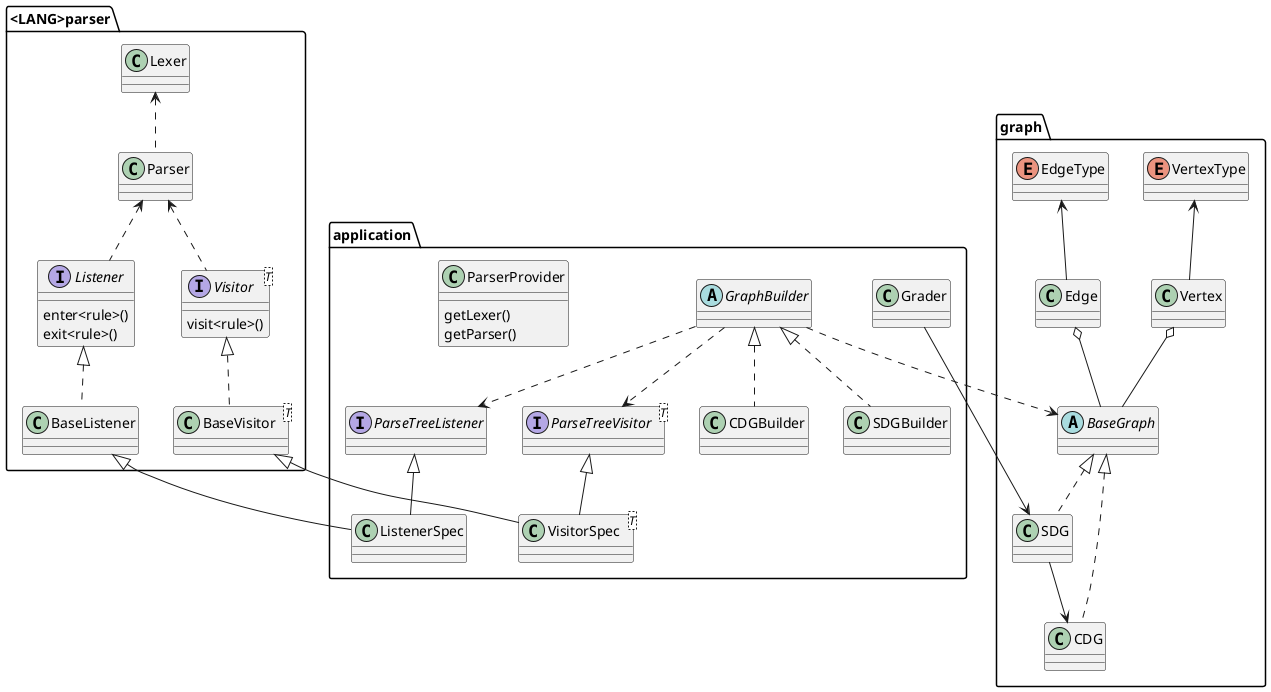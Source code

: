 @startuml

package "<LANG>parser" {
Lexer    <..  Parser
Parser   <..  Listener
Parser   <..  Visitor
Listener <|.. BaseListener
Visitor  <|.. BaseVisitor

Class Parser {

}
Class Lexer {

}

Interface Visitor<T> {
    visit<rule>()
}
Interface Listener {
    enter<rule>()
    exit<rule>()
}

Class BaseVisitor<T> {
}
Class BaseListener {
}

}

package "graph" {
Edge   o-- BaseGraph
Vertex o-- BaseGraph
BaseGraph <|.. CDG
BaseGraph <|.. SDG
VertexType <-- Vertex
EdgeType <-- Edge
SDG --> CDG

abstract Class BaseGraph
Class Vertex
Class Edge
Class CDG
Class SDG
enum VertexType
enum EdgeType

}


package "application" {

ParseTreeListener     <|-- ListenerSpec
ParseTreeVisitor      <|-- VisitorSpec
BaseListener <|-- ListenerSpec
BaseVisitor  <|-- VisitorSpec

Interface ParseTreeListener {
}
Interface ParseTreeVisitor<T> {
}


Class ListenerSpec {
}
Class VisitorSpec<T> {
}

GraphBuilder ..> BaseGraph

GraphBuilder <|.. CDGBuilder
GraphBuilder <|.. SDGBuilder

GraphBuilder ..> ParseTreeListener
GraphBuilder ..> ParseTreeVisitor

Grader --> SDG

abstract GraphBuilder

Class CDGBuilder
Class SDGBuilder
Class Grader

Class ParserProvider {
    getLexer()
    getParser()
}


}


@enduml